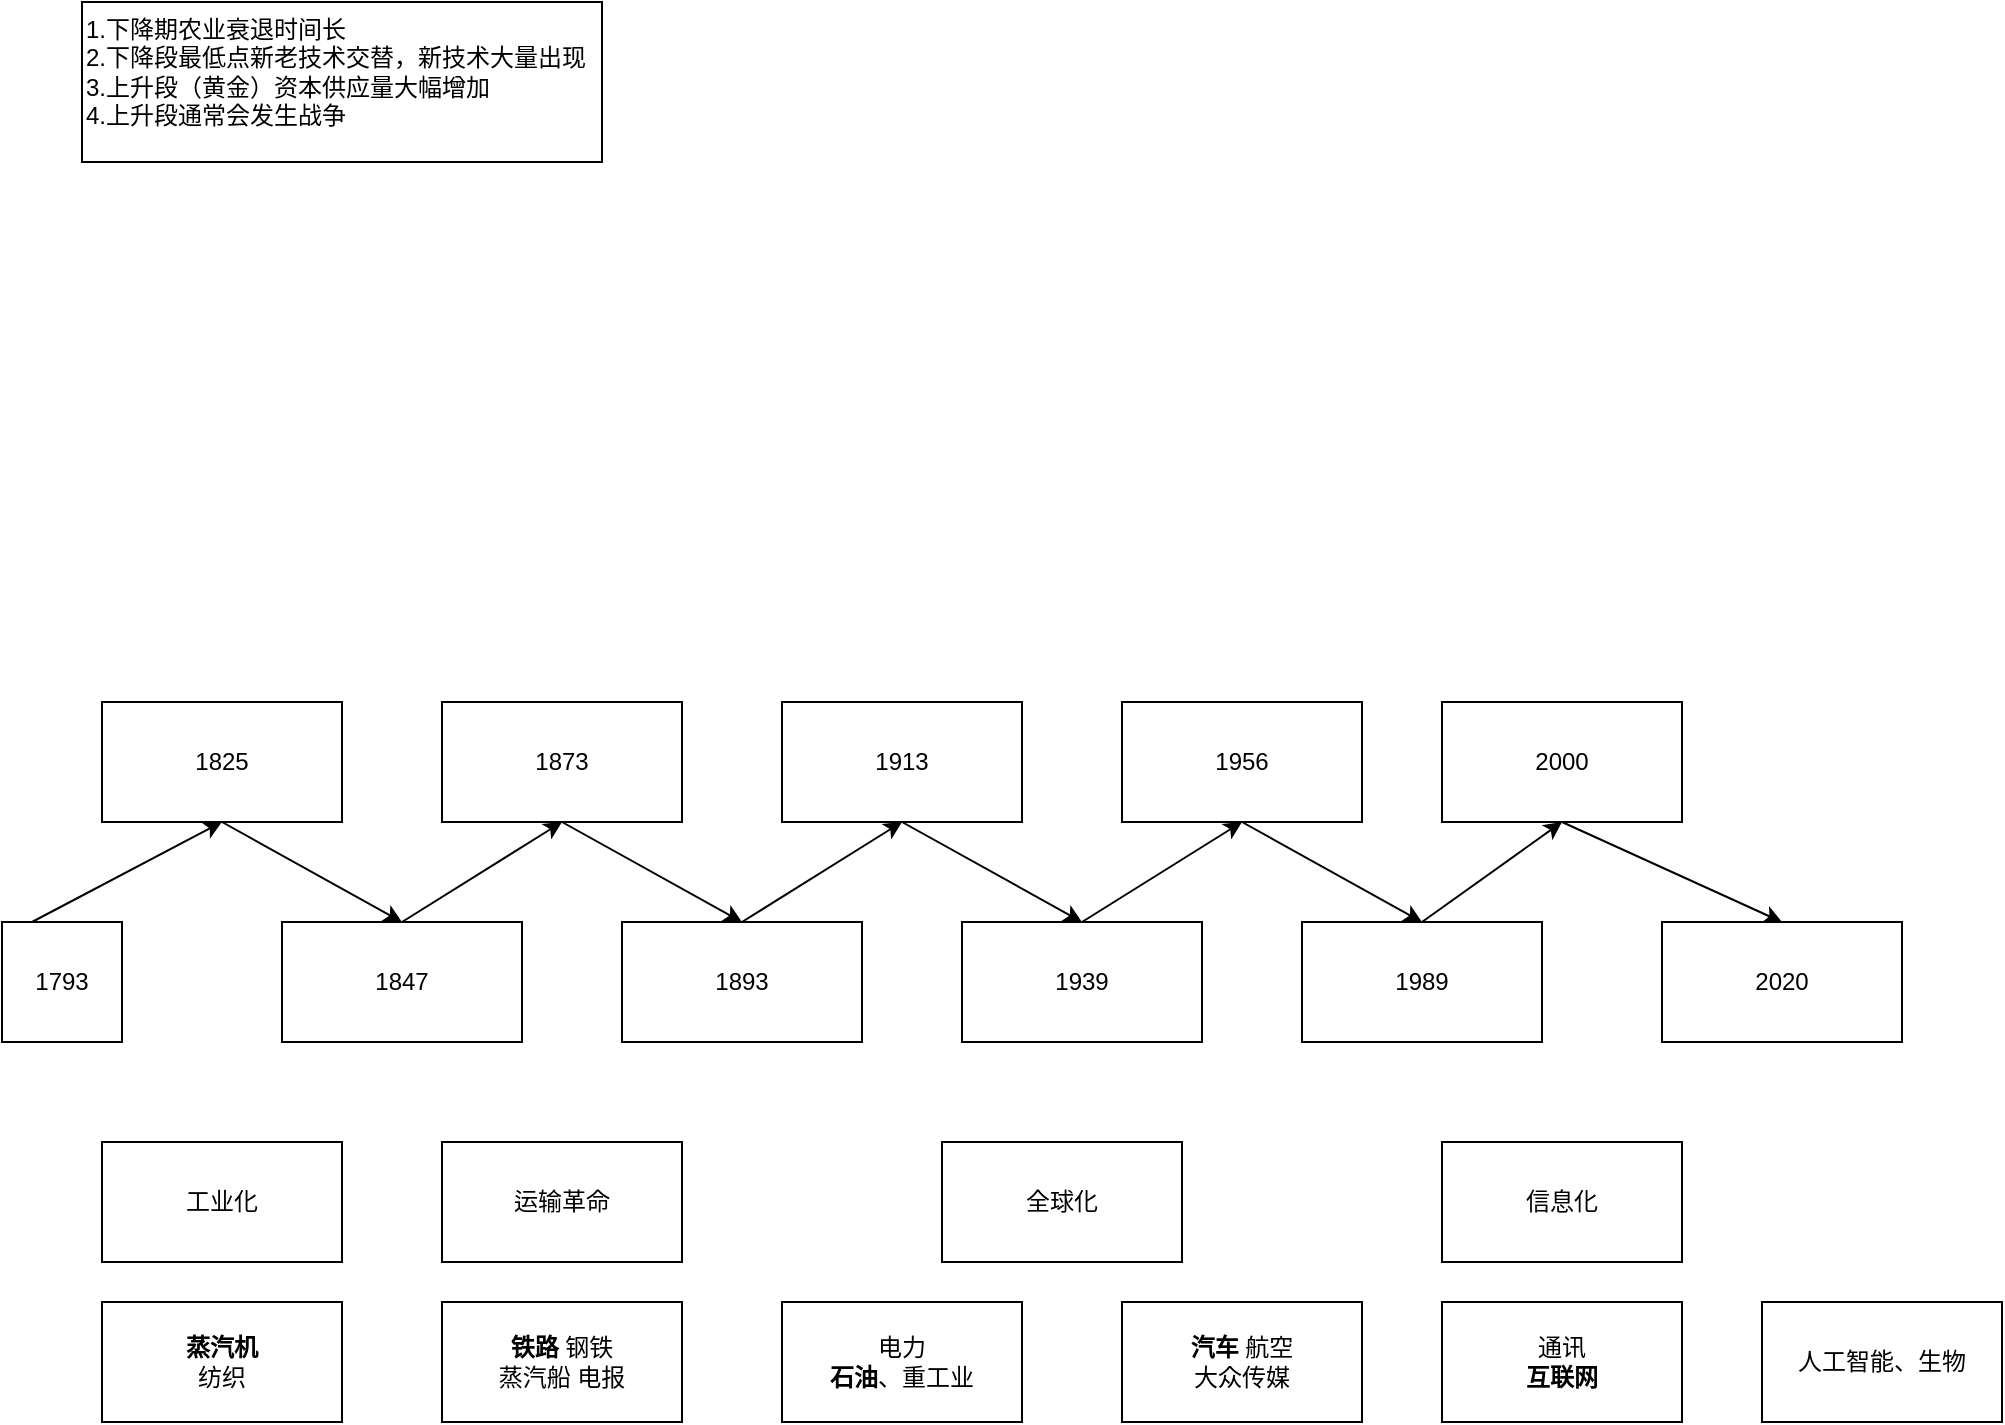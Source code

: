<mxfile version="24.3.1" type="github">
  <diagram name="第 1 页" id="vTX5wK9Gj_gGrEb3DV-r">
    <mxGraphModel dx="1434" dy="746" grid="1" gridSize="10" guides="1" tooltips="1" connect="1" arrows="1" fold="1" page="1" pageScale="1" pageWidth="3300" pageHeight="4681" math="0" shadow="0">
      <root>
        <mxCell id="0" />
        <mxCell id="1" parent="0" />
        <mxCell id="fTLe9w5As901FmEwYzMM-35" style="rounded=0;orthogonalLoop=1;jettySize=auto;html=1;exitX=0.5;exitY=1;exitDx=0;exitDy=0;entryX=0.5;entryY=0;entryDx=0;entryDy=0;" edge="1" parent="1" source="fTLe9w5As901FmEwYzMM-3" target="fTLe9w5As901FmEwYzMM-28">
          <mxGeometry relative="1" as="geometry" />
        </mxCell>
        <mxCell id="fTLe9w5As901FmEwYzMM-3" value="1825" style="whiteSpace=wrap;html=1;" vertex="1" parent="1">
          <mxGeometry x="50" y="390" width="120" height="60" as="geometry" />
        </mxCell>
        <mxCell id="fTLe9w5As901FmEwYzMM-4" value="工业化" style="whiteSpace=wrap;html=1;" vertex="1" parent="1">
          <mxGeometry x="50" y="610" width="120" height="60" as="geometry" />
        </mxCell>
        <mxCell id="fTLe9w5As901FmEwYzMM-5" value="&lt;b&gt;蒸汽机&lt;/b&gt;&lt;div&gt;纺织&lt;/div&gt;" style="whiteSpace=wrap;html=1;" vertex="1" parent="1">
          <mxGeometry x="50" y="690" width="120" height="60" as="geometry" />
        </mxCell>
        <mxCell id="fTLe9w5As901FmEwYzMM-37" style="rounded=0;orthogonalLoop=1;jettySize=auto;html=1;exitX=0.5;exitY=1;exitDx=0;exitDy=0;entryX=0.5;entryY=0;entryDx=0;entryDy=0;" edge="1" parent="1" source="fTLe9w5As901FmEwYzMM-9" target="fTLe9w5As901FmEwYzMM-29">
          <mxGeometry relative="1" as="geometry" />
        </mxCell>
        <mxCell id="fTLe9w5As901FmEwYzMM-9" value="1873" style="whiteSpace=wrap;html=1;" vertex="1" parent="1">
          <mxGeometry x="220" y="390" width="120" height="60" as="geometry" />
        </mxCell>
        <mxCell id="fTLe9w5As901FmEwYzMM-11" value="运输革命" style="whiteSpace=wrap;html=1;" vertex="1" parent="1">
          <mxGeometry x="220" y="610" width="120" height="60" as="geometry" />
        </mxCell>
        <mxCell id="fTLe9w5As901FmEwYzMM-12" value="&lt;b&gt;铁路&lt;/b&gt; 钢铁&lt;div&gt;蒸汽船 电报&lt;/div&gt;" style="whiteSpace=wrap;html=1;" vertex="1" parent="1">
          <mxGeometry x="220" y="690" width="120" height="60" as="geometry" />
        </mxCell>
        <mxCell id="fTLe9w5As901FmEwYzMM-39" style="rounded=0;orthogonalLoop=1;jettySize=auto;html=1;exitX=0.5;exitY=1;exitDx=0;exitDy=0;entryX=0.5;entryY=0;entryDx=0;entryDy=0;" edge="1" parent="1" source="fTLe9w5As901FmEwYzMM-14" target="fTLe9w5As901FmEwYzMM-30">
          <mxGeometry relative="1" as="geometry" />
        </mxCell>
        <mxCell id="fTLe9w5As901FmEwYzMM-14" value="1913" style="whiteSpace=wrap;html=1;" vertex="1" parent="1">
          <mxGeometry x="390" y="390" width="120" height="60" as="geometry" />
        </mxCell>
        <mxCell id="fTLe9w5As901FmEwYzMM-16" value="全球化" style="whiteSpace=wrap;html=1;" vertex="1" parent="1">
          <mxGeometry x="470" y="610" width="120" height="60" as="geometry" />
        </mxCell>
        <mxCell id="fTLe9w5As901FmEwYzMM-17" value="电力&lt;div&gt;&lt;b&gt;石油&lt;/b&gt;、重工业&lt;/div&gt;" style="whiteSpace=wrap;html=1;" vertex="1" parent="1">
          <mxGeometry x="390" y="690" width="120" height="60" as="geometry" />
        </mxCell>
        <mxCell id="fTLe9w5As901FmEwYzMM-41" style="rounded=0;orthogonalLoop=1;jettySize=auto;html=1;exitX=0.5;exitY=1;exitDx=0;exitDy=0;entryX=0.5;entryY=0;entryDx=0;entryDy=0;" edge="1" parent="1" source="fTLe9w5As901FmEwYzMM-19" target="fTLe9w5As901FmEwYzMM-32">
          <mxGeometry relative="1" as="geometry" />
        </mxCell>
        <mxCell id="fTLe9w5As901FmEwYzMM-19" value="1956" style="whiteSpace=wrap;html=1;" vertex="1" parent="1">
          <mxGeometry x="560" y="390" width="120" height="60" as="geometry" />
        </mxCell>
        <mxCell id="fTLe9w5As901FmEwYzMM-21" value="信息化" style="whiteSpace=wrap;html=1;" vertex="1" parent="1">
          <mxGeometry x="720" y="610" width="120" height="60" as="geometry" />
        </mxCell>
        <mxCell id="fTLe9w5As901FmEwYzMM-22" value="&lt;b&gt;汽车&lt;/b&gt; 航空&lt;div&gt;大众传媒&lt;/div&gt;" style="whiteSpace=wrap;html=1;" vertex="1" parent="1">
          <mxGeometry x="560" y="690" width="120" height="60" as="geometry" />
        </mxCell>
        <mxCell id="fTLe9w5As901FmEwYzMM-43" style="rounded=0;orthogonalLoop=1;jettySize=auto;html=1;exitX=0.5;exitY=1;exitDx=0;exitDy=0;entryX=0.5;entryY=0;entryDx=0;entryDy=0;" edge="1" parent="1" source="fTLe9w5As901FmEwYzMM-24" target="fTLe9w5As901FmEwYzMM-33">
          <mxGeometry relative="1" as="geometry" />
        </mxCell>
        <mxCell id="fTLe9w5As901FmEwYzMM-24" value="2000" style="whiteSpace=wrap;html=1;" vertex="1" parent="1">
          <mxGeometry x="720" y="390" width="120" height="60" as="geometry" />
        </mxCell>
        <mxCell id="fTLe9w5As901FmEwYzMM-27" value="通讯&lt;div&gt;&lt;b&gt;互联网&lt;/b&gt;&lt;/div&gt;" style="whiteSpace=wrap;html=1;" vertex="1" parent="1">
          <mxGeometry x="720" y="690" width="120" height="60" as="geometry" />
        </mxCell>
        <mxCell id="fTLe9w5As901FmEwYzMM-36" style="rounded=0;orthogonalLoop=1;jettySize=auto;html=1;exitX=0.5;exitY=0;exitDx=0;exitDy=0;entryX=0.5;entryY=1;entryDx=0;entryDy=0;" edge="1" parent="1" source="fTLe9w5As901FmEwYzMM-28" target="fTLe9w5As901FmEwYzMM-9">
          <mxGeometry relative="1" as="geometry" />
        </mxCell>
        <mxCell id="fTLe9w5As901FmEwYzMM-28" value="1847" style="whiteSpace=wrap;html=1;" vertex="1" parent="1">
          <mxGeometry x="140" y="500" width="120" height="60" as="geometry" />
        </mxCell>
        <mxCell id="fTLe9w5As901FmEwYzMM-38" style="rounded=0;orthogonalLoop=1;jettySize=auto;html=1;exitX=0.5;exitY=0;exitDx=0;exitDy=0;entryX=0.5;entryY=1;entryDx=0;entryDy=0;" edge="1" parent="1" source="fTLe9w5As901FmEwYzMM-29" target="fTLe9w5As901FmEwYzMM-14">
          <mxGeometry relative="1" as="geometry" />
        </mxCell>
        <mxCell id="fTLe9w5As901FmEwYzMM-29" value="1893" style="whiteSpace=wrap;html=1;" vertex="1" parent="1">
          <mxGeometry x="310" y="500" width="120" height="60" as="geometry" />
        </mxCell>
        <mxCell id="fTLe9w5As901FmEwYzMM-40" style="rounded=0;orthogonalLoop=1;jettySize=auto;html=1;exitX=0.5;exitY=0;exitDx=0;exitDy=0;entryX=0.5;entryY=1;entryDx=0;entryDy=0;" edge="1" parent="1" source="fTLe9w5As901FmEwYzMM-30" target="fTLe9w5As901FmEwYzMM-19">
          <mxGeometry relative="1" as="geometry" />
        </mxCell>
        <mxCell id="fTLe9w5As901FmEwYzMM-30" value="1939" style="whiteSpace=wrap;html=1;" vertex="1" parent="1">
          <mxGeometry x="480" y="500" width="120" height="60" as="geometry" />
        </mxCell>
        <mxCell id="fTLe9w5As901FmEwYzMM-42" style="rounded=0;orthogonalLoop=1;jettySize=auto;html=1;exitX=0.5;exitY=0;exitDx=0;exitDy=0;entryX=0.5;entryY=1;entryDx=0;entryDy=0;" edge="1" parent="1" source="fTLe9w5As901FmEwYzMM-32" target="fTLe9w5As901FmEwYzMM-24">
          <mxGeometry relative="1" as="geometry" />
        </mxCell>
        <mxCell id="fTLe9w5As901FmEwYzMM-32" value="1989" style="whiteSpace=wrap;html=1;" vertex="1" parent="1">
          <mxGeometry x="650" y="500" width="120" height="60" as="geometry" />
        </mxCell>
        <mxCell id="fTLe9w5As901FmEwYzMM-33" value="2020" style="whiteSpace=wrap;html=1;" vertex="1" parent="1">
          <mxGeometry x="830" y="500" width="120" height="60" as="geometry" />
        </mxCell>
        <mxCell id="fTLe9w5As901FmEwYzMM-34" value="人工智能、生物" style="whiteSpace=wrap;html=1;" vertex="1" parent="1">
          <mxGeometry x="880" y="690" width="120" height="60" as="geometry" />
        </mxCell>
        <mxCell id="fTLe9w5As901FmEwYzMM-45" style="rounded=0;orthogonalLoop=1;jettySize=auto;html=1;exitX=0.25;exitY=0;exitDx=0;exitDy=0;entryX=0.5;entryY=1;entryDx=0;entryDy=0;" edge="1" parent="1" source="fTLe9w5As901FmEwYzMM-44" target="fTLe9w5As901FmEwYzMM-3">
          <mxGeometry relative="1" as="geometry" />
        </mxCell>
        <mxCell id="fTLe9w5As901FmEwYzMM-44" value="1793" style="whiteSpace=wrap;html=1;" vertex="1" parent="1">
          <mxGeometry y="500" width="60" height="60" as="geometry" />
        </mxCell>
        <mxCell id="fTLe9w5As901FmEwYzMM-46" value="1.下降期农业衰退时间长&lt;div&gt;2.下降段最低点新老技术交替，新技术大量出现&lt;/div&gt;&lt;div&gt;3.上升段（黄金）资本供应量大幅增加&lt;/div&gt;&lt;div&gt;4.上升段通常会发生战争&lt;/div&gt;&lt;div&gt;&lt;br&gt;&lt;/div&gt;" style="whiteSpace=wrap;html=1;align=left;verticalAlign=top;" vertex="1" parent="1">
          <mxGeometry x="40" y="40" width="260" height="80" as="geometry" />
        </mxCell>
      </root>
    </mxGraphModel>
  </diagram>
</mxfile>
